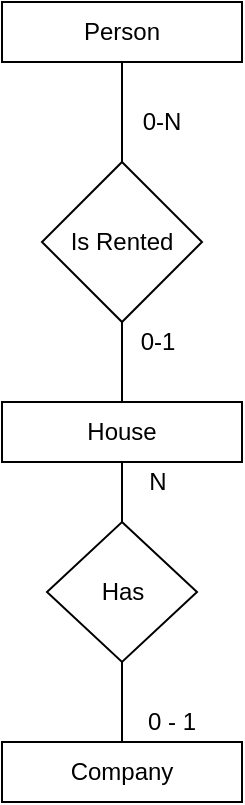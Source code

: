 <mxfile version="14.8.5" type="device"><diagram id="R2lEEEUBdFMjLlhIrx00" name="Page-1"><mxGraphModel dx="953" dy="534" grid="1" gridSize="10" guides="1" tooltips="1" connect="1" arrows="1" fold="1" page="1" pageScale="1" pageWidth="850" pageHeight="1100" math="0" shadow="0" extFonts="Permanent Marker^https://fonts.googleapis.com/css?family=Permanent+Marker"><root><mxCell id="0"/><mxCell id="1" parent="0"/><mxCell id="D49Czh_fKdeRnpQVcgf4-1" value="Person" style="rounded=0;whiteSpace=wrap;html=1;fillColor=none;" vertex="1" parent="1"><mxGeometry x="340" y="160" width="120" height="30" as="geometry"/></mxCell><mxCell id="D49Czh_fKdeRnpQVcgf4-3" value="Company" style="rounded=0;whiteSpace=wrap;html=1;fillColor=none;" vertex="1" parent="1"><mxGeometry x="340" y="530" width="120" height="30" as="geometry"/></mxCell><mxCell id="D49Czh_fKdeRnpQVcgf4-4" value="Has" style="rhombus;whiteSpace=wrap;html=1;fillColor=none;" vertex="1" parent="1"><mxGeometry x="362.5" y="420" width="75" height="70" as="geometry"/></mxCell><mxCell id="D49Czh_fKdeRnpQVcgf4-5" value="House" style="rounded=0;whiteSpace=wrap;html=1;fillColor=none;" vertex="1" parent="1"><mxGeometry x="340" y="360" width="120" height="30" as="geometry"/></mxCell><mxCell id="D49Czh_fKdeRnpQVcgf4-10" value="0 - 1" style="text;html=1;strokeColor=none;fillColor=none;align=center;verticalAlign=middle;whiteSpace=wrap;rounded=0;" vertex="1" parent="1"><mxGeometry x="405" y="510" width="40" height="20" as="geometry"/></mxCell><mxCell id="D49Czh_fKdeRnpQVcgf4-11" value="N" style="text;html=1;strokeColor=none;fillColor=none;align=center;verticalAlign=middle;whiteSpace=wrap;rounded=0;" vertex="1" parent="1"><mxGeometry x="397.5" y="390" width="40" height="20" as="geometry"/></mxCell><mxCell id="D49Czh_fKdeRnpQVcgf4-25" value="Is Rented" style="rhombus;whiteSpace=wrap;html=1;fillColor=none;" vertex="1" parent="1"><mxGeometry x="360" y="240" width="80" height="80" as="geometry"/></mxCell><mxCell id="D49Czh_fKdeRnpQVcgf4-28" value="0-1" style="text;html=1;strokeColor=none;fillColor=none;align=center;verticalAlign=middle;whiteSpace=wrap;rounded=0;" vertex="1" parent="1"><mxGeometry x="397.5" y="320" width="40" height="20" as="geometry"/></mxCell><mxCell id="D49Czh_fKdeRnpQVcgf4-34" value="0-N" style="text;html=1;strokeColor=none;fillColor=none;align=center;verticalAlign=middle;whiteSpace=wrap;rounded=0;" vertex="1" parent="1"><mxGeometry x="400" y="210" width="40" height="20" as="geometry"/></mxCell><mxCell id="D49Czh_fKdeRnpQVcgf4-45" value="" style="endArrow=none;html=1;exitX=0.5;exitY=1;exitDx=0;exitDy=0;" edge="1" parent="1" source="D49Czh_fKdeRnpQVcgf4-25"><mxGeometry width="50" height="50" relative="1" as="geometry"><mxPoint x="260" y="370" as="sourcePoint"/><mxPoint x="400" y="360" as="targetPoint"/></mxGeometry></mxCell><mxCell id="D49Czh_fKdeRnpQVcgf4-47" value="" style="endArrow=none;html=1;exitX=0.5;exitY=0;exitDx=0;exitDy=0;entryX=0.5;entryY=1;entryDx=0;entryDy=0;" edge="1" parent="1" source="D49Czh_fKdeRnpQVcgf4-4" target="D49Czh_fKdeRnpQVcgf4-5"><mxGeometry width="50" height="50" relative="1" as="geometry"><mxPoint x="260" y="370" as="sourcePoint"/><mxPoint x="310" y="320" as="targetPoint"/></mxGeometry></mxCell><mxCell id="D49Czh_fKdeRnpQVcgf4-50" value="" style="endArrow=none;html=1;exitX=0.5;exitY=0;exitDx=0;exitDy=0;" edge="1" parent="1" source="D49Czh_fKdeRnpQVcgf4-3" target="D49Czh_fKdeRnpQVcgf4-4"><mxGeometry width="50" height="50" relative="1" as="geometry"><mxPoint x="260" y="370" as="sourcePoint"/><mxPoint x="310" y="320" as="targetPoint"/></mxGeometry></mxCell><mxCell id="D49Czh_fKdeRnpQVcgf4-94" value="" style="endArrow=none;html=1;exitX=0.5;exitY=0;exitDx=0;exitDy=0;entryX=0.5;entryY=1;entryDx=0;entryDy=0;" edge="1" parent="1" source="D49Czh_fKdeRnpQVcgf4-25" target="D49Czh_fKdeRnpQVcgf4-1"><mxGeometry width="50" height="50" relative="1" as="geometry"><mxPoint x="180" y="320" as="sourcePoint"/><mxPoint x="230" y="270" as="targetPoint"/></mxGeometry></mxCell></root></mxGraphModel></diagram></mxfile>